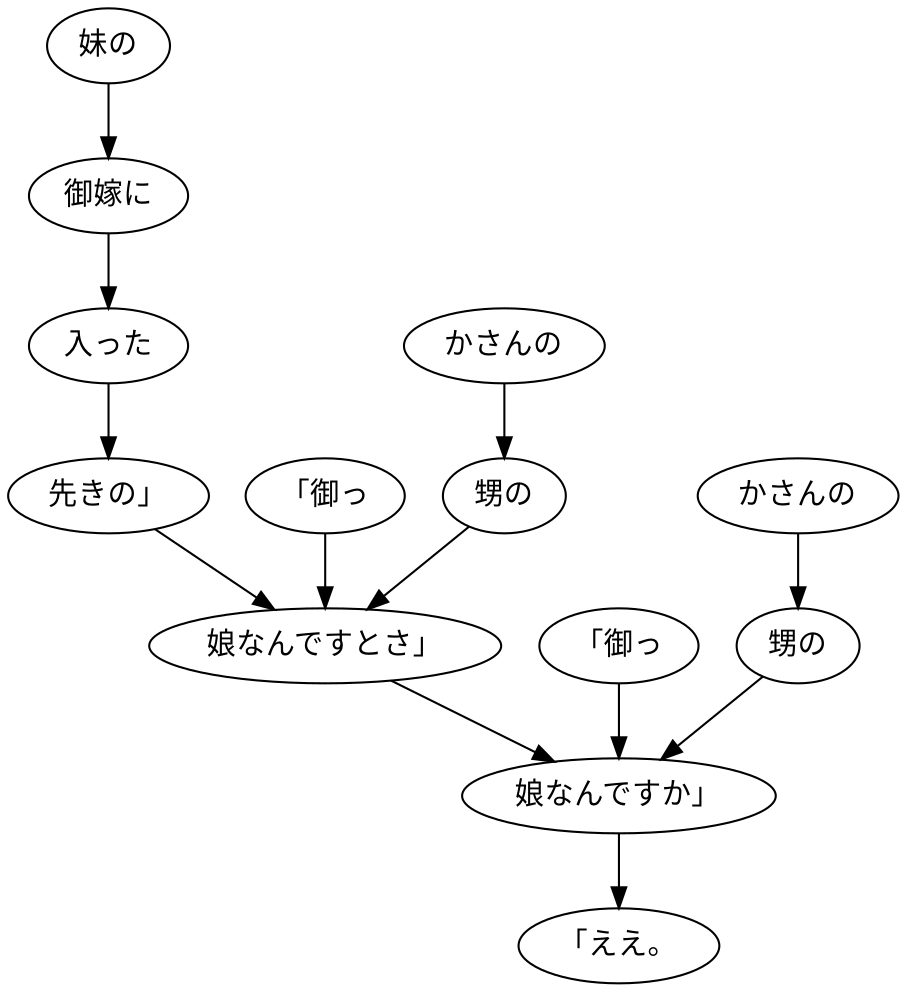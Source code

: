 digraph graph696 {
	node0 [label="妹の"];
	node1 [label="御嫁に"];
	node2 [label="入った"];
	node3 [label="先きの」"];
	node4 [label="「御っ"];
	node5 [label="かさんの"];
	node6 [label="甥の"];
	node7 [label="娘なんですとさ」"];
	node8 [label="「御っ"];
	node9 [label="かさんの"];
	node10 [label="甥の"];
	node11 [label="娘なんですか」"];
	node12 [label="「ええ。"];
	node0 -> node1;
	node1 -> node2;
	node2 -> node3;
	node3 -> node7;
	node4 -> node7;
	node5 -> node6;
	node6 -> node7;
	node7 -> node11;
	node8 -> node11;
	node9 -> node10;
	node10 -> node11;
	node11 -> node12;
}

